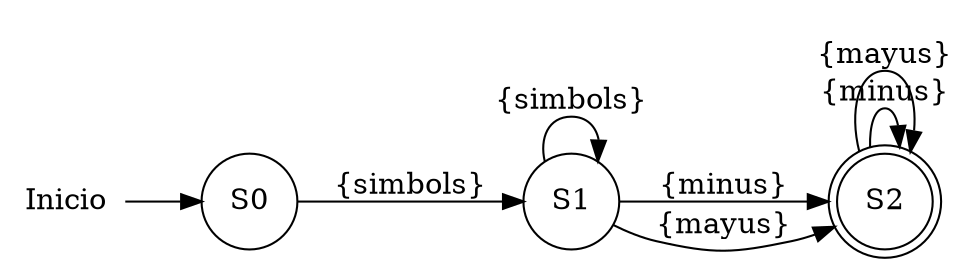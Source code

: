 digraph G {rankdir = LR;node [shape=circle];inicio [shape=plaintext label="Inicio"];inicio -> S0;S0 -> S1 [label="{simbols}"];S1 -> S1 [label="{simbols}"];S1 -> S2 [label="{minus}"];S1 -> S2 [label="{mayus}"];S2 [peripheries=2];S2 -> S2 [label="{minus}"];S2 -> S2 [label="{mayus}"];}